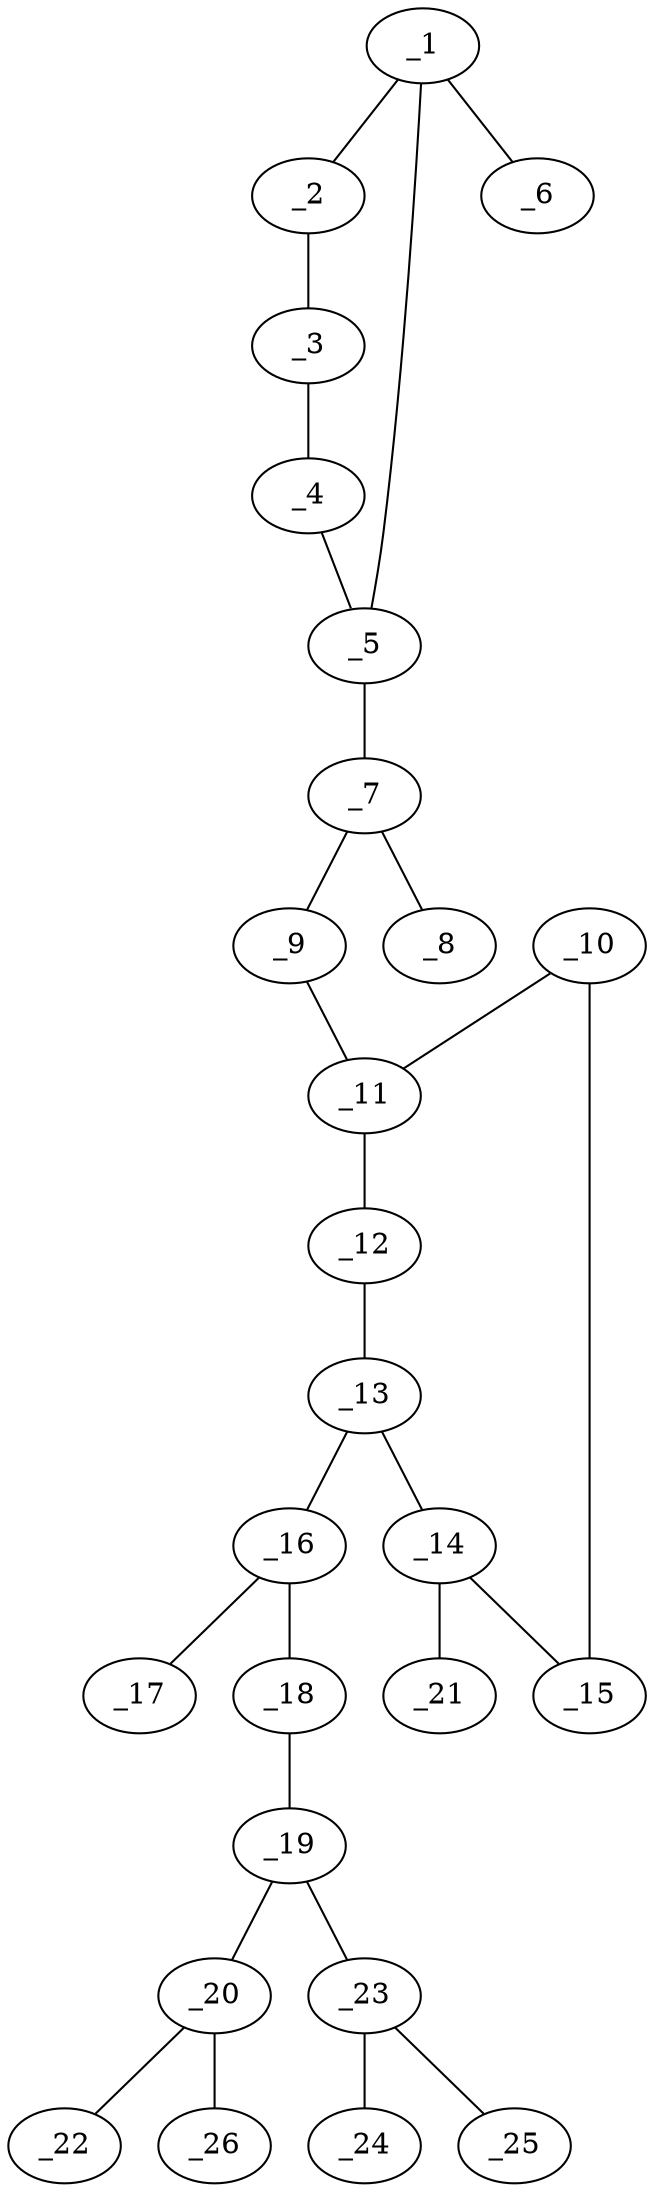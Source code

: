 graph molid648344 {
	_1	 [charge=0,
		chem=4,
		symbol="N  ",
		x="7.2437",
		y="-2.7421"];
	_2	 [charge=0,
		chem=1,
		symbol="C  ",
		x="7.9128",
		y="-3.4852"];
	_1 -- _2	 [valence=1];
	_5	 [charge=0,
		chem=1,
		symbol="C  ",
		x="6.3301",
		y="-3.1488"];
	_1 -- _5	 [valence=1];
	_6	 [charge=0,
		chem=1,
		symbol="C  ",
		x="7.4516",
		y="-1.7639"];
	_1 -- _6	 [valence=1];
	_3	 [charge=0,
		chem=1,
		symbol="C  ",
		x="7.4128",
		y="-4.3512"];
	_2 -- _3	 [valence=2];
	_4	 [charge=0,
		chem=1,
		symbol="C  ",
		x="6.4346",
		y="-4.1433"];
	_3 -- _4	 [valence=1];
	_4 -- _5	 [valence=2];
	_7	 [charge=0,
		chem=1,
		symbol="C  ",
		x="5.4641",
		y="-2.6488"];
	_5 -- _7	 [valence=1];
	_8	 [charge=0,
		chem=5,
		symbol="S  ",
		x="4.5981",
		y="-3.1488"];
	_7 -- _8	 [valence=2];
	_9	 [charge=0,
		chem=4,
		symbol="N  ",
		x="5.4641",
		y="-1.6488"];
	_7 -- _9	 [valence=1];
	_11	 [charge=0,
		chem=1,
		symbol="C  ",
		x="4.5981",
		y="-1.1488"];
	_9 -- _11	 [valence=1];
	_10	 [charge=0,
		chem=1,
		symbol="C  ",
		x="3.732",
		y="-1.6488"];
	_10 -- _11	 [valence=2];
	_15	 [charge=0,
		chem=1,
		symbol="C  ",
		x="2.866",
		y="-1.1488"];
	_10 -- _15	 [valence=1];
	_12	 [charge=0,
		chem=1,
		symbol="C  ",
		x="4.5981",
		y="-0.1488"];
	_11 -- _12	 [valence=1];
	_13	 [charge=0,
		chem=1,
		symbol="C  ",
		x="3.7321",
		y="0.3512"];
	_12 -- _13	 [valence=2];
	_14	 [charge=0,
		chem=1,
		symbol="C  ",
		x="2.866",
		y="-0.1488"];
	_13 -- _14	 [valence=1];
	_16	 [charge=0,
		chem=1,
		symbol="C  ",
		x="3.7321",
		y="1.3512"];
	_13 -- _16	 [valence=1];
	_14 -- _15	 [valence=2];
	_21	 [charge=0,
		chem=7,
		symbol="Cl ",
		x=2,
		y="0.3512"];
	_14 -- _21	 [valence=1];
	_17	 [charge=0,
		chem=2,
		symbol="O  ",
		x="2.866",
		y="1.8512"];
	_16 -- _17	 [valence=2];
	_18	 [charge=0,
		chem=2,
		symbol="O  ",
		x="4.5981",
		y="1.8512"];
	_16 -- _18	 [valence=1];
	_19	 [charge=0,
		chem=1,
		symbol="C  ",
		x="4.5981",
		y="2.8512"];
	_18 -- _19	 [valence=1];
	_20	 [charge=0,
		chem=1,
		symbol="C  ",
		x="5.4641",
		y="3.3512"];
	_19 -- _20	 [valence=1];
	_23	 [charge=0,
		chem=1,
		symbol="C  ",
		x="3.7321",
		y="3.3512"];
	_19 -- _23	 [valence=1];
	_22	 [charge=0,
		chem=1,
		symbol="C  ",
		x="5.4641",
		y="4.3512"];
	_20 -- _22	 [valence=1];
	_26	 [charge=0,
		chem=1,
		symbol="C  ",
		x="6.3301",
		y="2.8512"];
	_20 -- _26	 [valence=1];
	_24	 [charge=0,
		chem=1,
		symbol="C  ",
		x="3.7321",
		y="4.3512"];
	_23 -- _24	 [valence=1];
	_25	 [charge=0,
		chem=1,
		symbol="C  ",
		x="2.866",
		y="2.8512"];
	_23 -- _25	 [valence=1];
}
